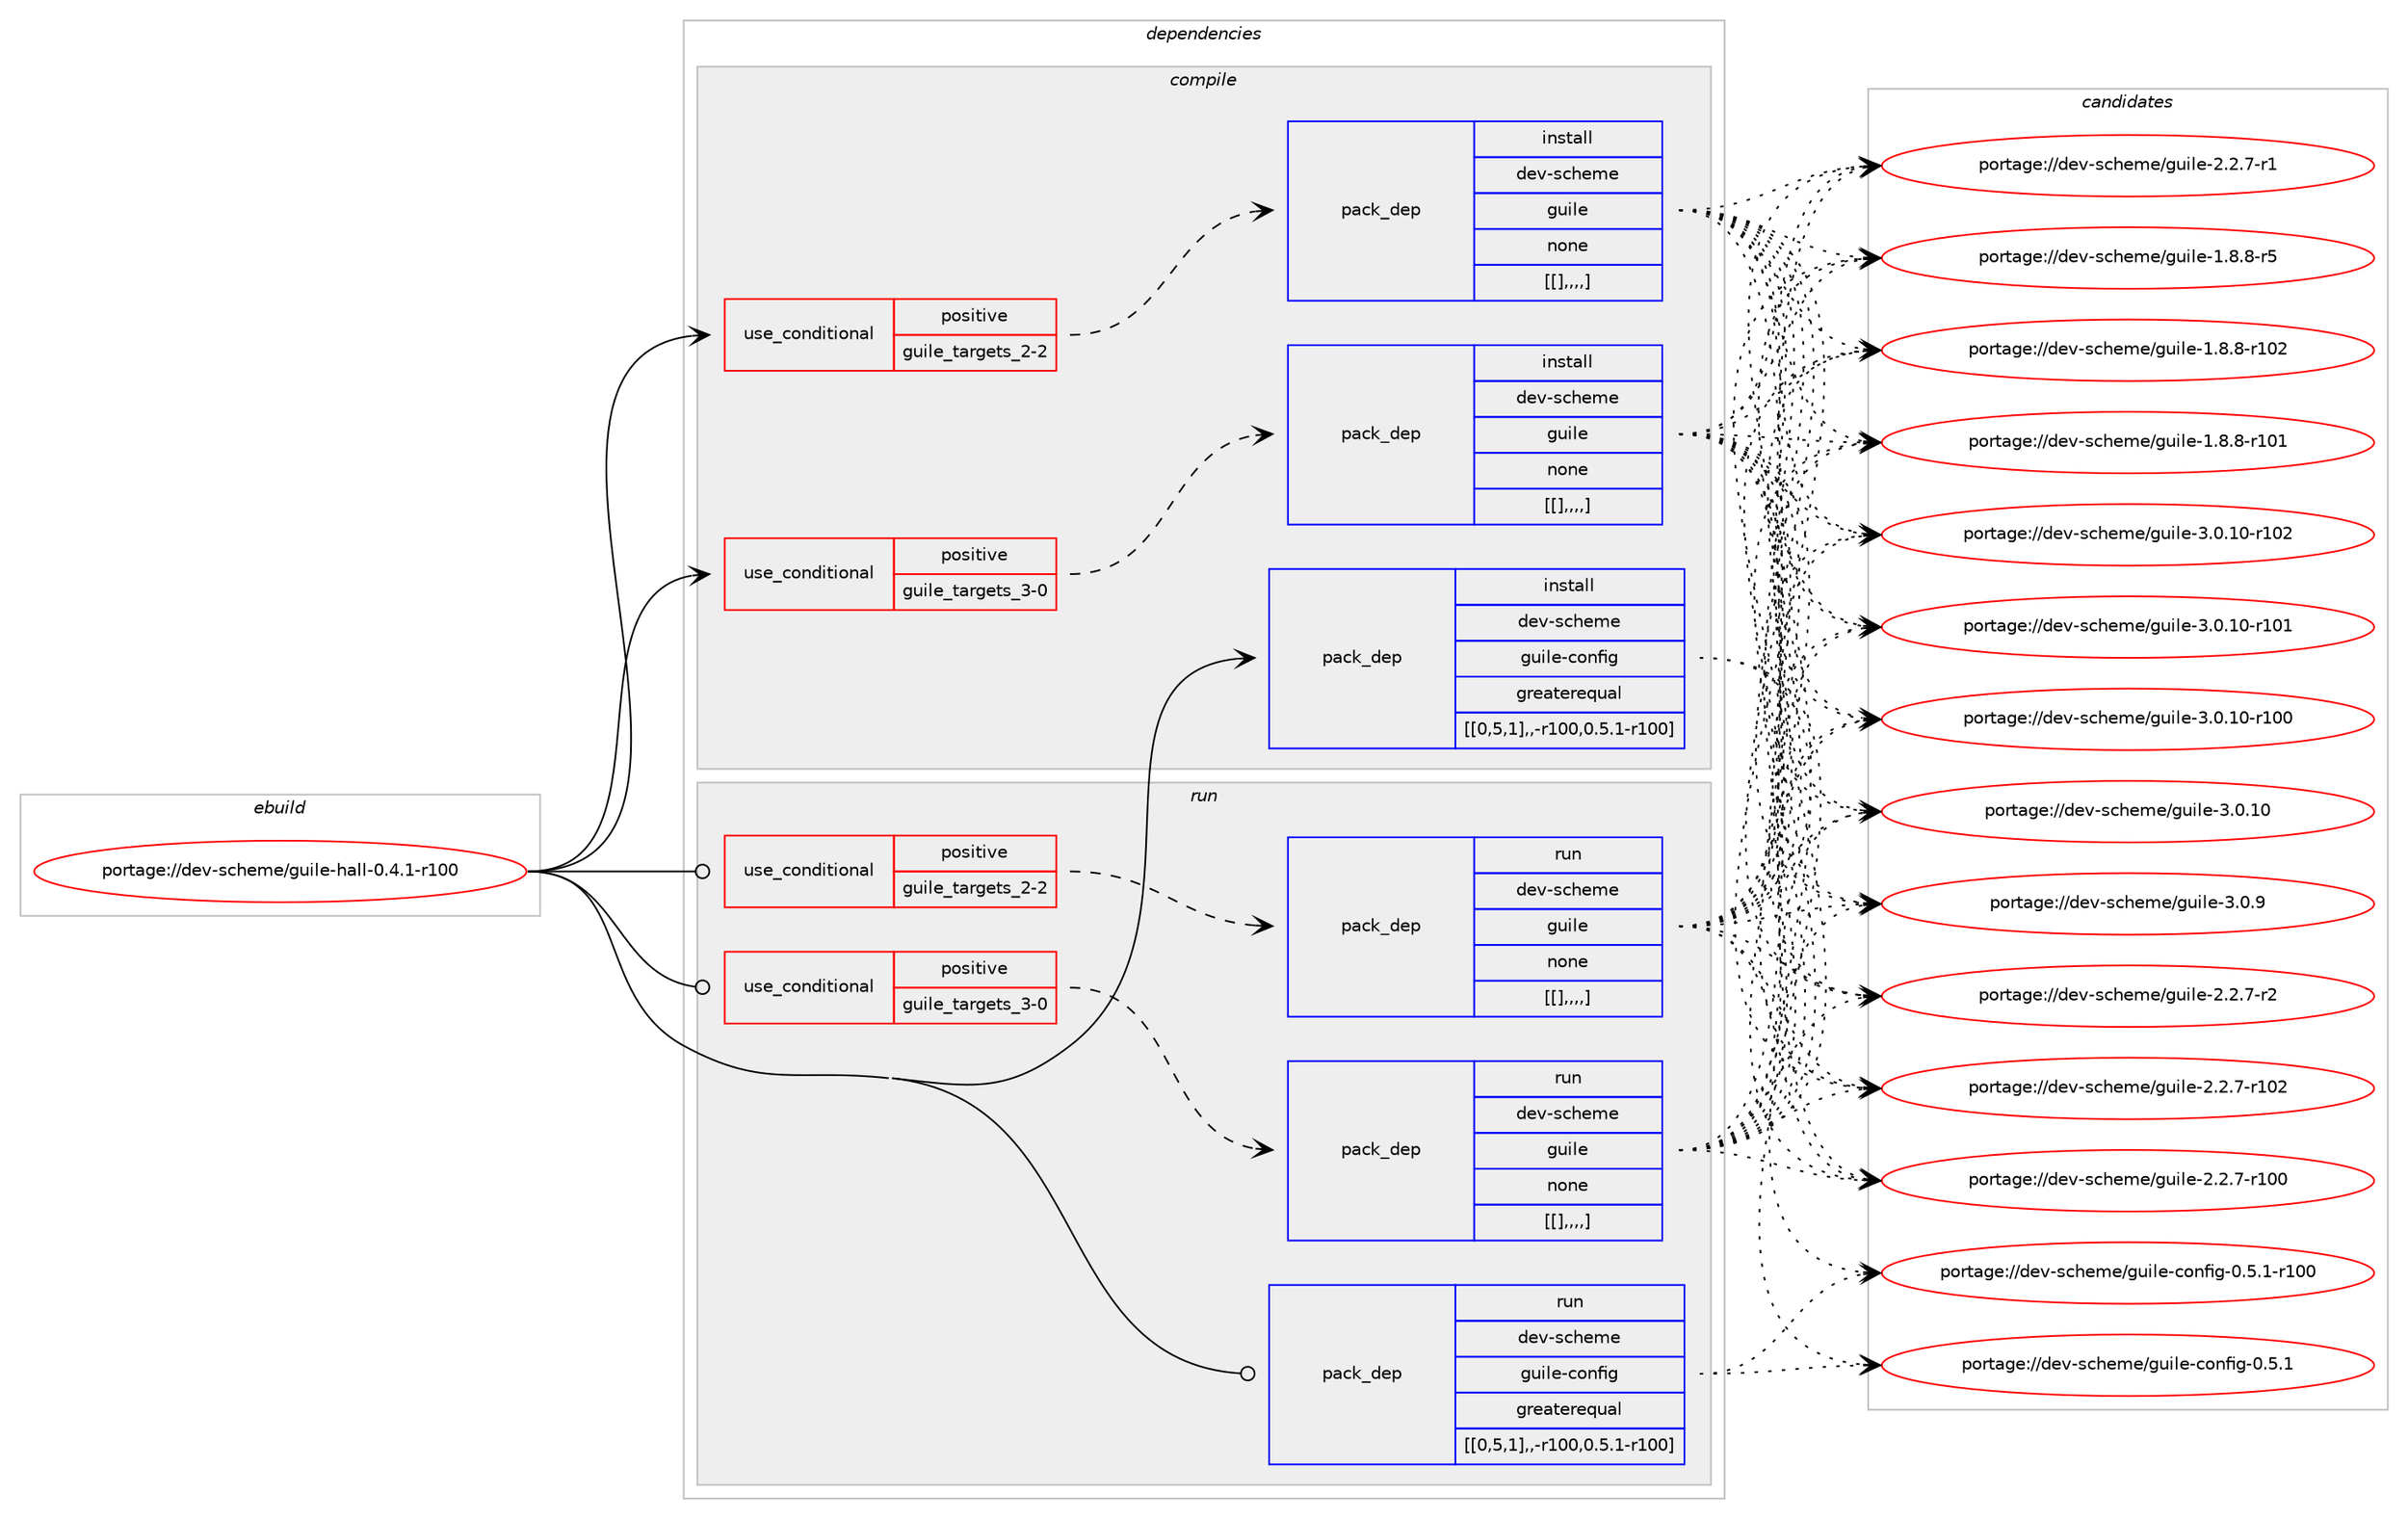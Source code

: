 digraph prolog {

# *************
# Graph options
# *************

newrank=true;
concentrate=true;
compound=true;
graph [rankdir=LR,fontname=Helvetica,fontsize=10,ranksep=1.5];#, ranksep=2.5, nodesep=0.2];
edge  [arrowhead=vee];
node  [fontname=Helvetica,fontsize=10];

# **********
# The ebuild
# **********

subgraph cluster_leftcol {
color=gray;
label=<<i>ebuild</i>>;
id [label="portage://dev-scheme/guile-hall-0.4.1-r100", color=red, width=4, href="../dev-scheme/guile-hall-0.4.1-r100.svg"];
}

# ****************
# The dependencies
# ****************

subgraph cluster_midcol {
color=gray;
label=<<i>dependencies</i>>;
subgraph cluster_compile {
fillcolor="#eeeeee";
style=filled;
label=<<i>compile</i>>;
subgraph cond63751 {
dependency220829 [label=<<TABLE BORDER="0" CELLBORDER="1" CELLSPACING="0" CELLPADDING="4"><TR><TD ROWSPAN="3" CELLPADDING="10">use_conditional</TD></TR><TR><TD>positive</TD></TR><TR><TD>guile_targets_2-2</TD></TR></TABLE>>, shape=none, color=red];
subgraph pack155589 {
dependency220860 [label=<<TABLE BORDER="0" CELLBORDER="1" CELLSPACING="0" CELLPADDING="4" WIDTH="220"><TR><TD ROWSPAN="6" CELLPADDING="30">pack_dep</TD></TR><TR><TD WIDTH="110">install</TD></TR><TR><TD>dev-scheme</TD></TR><TR><TD>guile</TD></TR><TR><TD>none</TD></TR><TR><TD>[[],,,,]</TD></TR></TABLE>>, shape=none, color=blue];
}
dependency220829:e -> dependency220860:w [weight=20,style="dashed",arrowhead="vee"];
}
id:e -> dependency220829:w [weight=20,style="solid",arrowhead="vee"];
subgraph cond63762 {
dependency220863 [label=<<TABLE BORDER="0" CELLBORDER="1" CELLSPACING="0" CELLPADDING="4"><TR><TD ROWSPAN="3" CELLPADDING="10">use_conditional</TD></TR><TR><TD>positive</TD></TR><TR><TD>guile_targets_3-0</TD></TR></TABLE>>, shape=none, color=red];
subgraph pack155630 {
dependency220882 [label=<<TABLE BORDER="0" CELLBORDER="1" CELLSPACING="0" CELLPADDING="4" WIDTH="220"><TR><TD ROWSPAN="6" CELLPADDING="30">pack_dep</TD></TR><TR><TD WIDTH="110">install</TD></TR><TR><TD>dev-scheme</TD></TR><TR><TD>guile</TD></TR><TR><TD>none</TD></TR><TR><TD>[[],,,,]</TD></TR></TABLE>>, shape=none, color=blue];
}
dependency220863:e -> dependency220882:w [weight=20,style="dashed",arrowhead="vee"];
}
id:e -> dependency220863:w [weight=20,style="solid",arrowhead="vee"];
subgraph pack155636 {
dependency220887 [label=<<TABLE BORDER="0" CELLBORDER="1" CELLSPACING="0" CELLPADDING="4" WIDTH="220"><TR><TD ROWSPAN="6" CELLPADDING="30">pack_dep</TD></TR><TR><TD WIDTH="110">install</TD></TR><TR><TD>dev-scheme</TD></TR><TR><TD>guile-config</TD></TR><TR><TD>greaterequal</TD></TR><TR><TD>[[0,5,1],,-r100,0.5.1-r100]</TD></TR></TABLE>>, shape=none, color=blue];
}
id:e -> dependency220887:w [weight=20,style="solid",arrowhead="vee"];
}
subgraph cluster_compileandrun {
fillcolor="#eeeeee";
style=filled;
label=<<i>compile and run</i>>;
}
subgraph cluster_run {
fillcolor="#eeeeee";
style=filled;
label=<<i>run</i>>;
subgraph cond63771 {
dependency220927 [label=<<TABLE BORDER="0" CELLBORDER="1" CELLSPACING="0" CELLPADDING="4"><TR><TD ROWSPAN="3" CELLPADDING="10">use_conditional</TD></TR><TR><TD>positive</TD></TR><TR><TD>guile_targets_2-2</TD></TR></TABLE>>, shape=none, color=red];
subgraph pack155669 {
dependency220929 [label=<<TABLE BORDER="0" CELLBORDER="1" CELLSPACING="0" CELLPADDING="4" WIDTH="220"><TR><TD ROWSPAN="6" CELLPADDING="30">pack_dep</TD></TR><TR><TD WIDTH="110">run</TD></TR><TR><TD>dev-scheme</TD></TR><TR><TD>guile</TD></TR><TR><TD>none</TD></TR><TR><TD>[[],,,,]</TD></TR></TABLE>>, shape=none, color=blue];
}
dependency220927:e -> dependency220929:w [weight=20,style="dashed",arrowhead="vee"];
}
id:e -> dependency220927:w [weight=20,style="solid",arrowhead="odot"];
subgraph cond63773 {
dependency220946 [label=<<TABLE BORDER="0" CELLBORDER="1" CELLSPACING="0" CELLPADDING="4"><TR><TD ROWSPAN="3" CELLPADDING="10">use_conditional</TD></TR><TR><TD>positive</TD></TR><TR><TD>guile_targets_3-0</TD></TR></TABLE>>, shape=none, color=red];
subgraph pack155682 {
dependency220960 [label=<<TABLE BORDER="0" CELLBORDER="1" CELLSPACING="0" CELLPADDING="4" WIDTH="220"><TR><TD ROWSPAN="6" CELLPADDING="30">pack_dep</TD></TR><TR><TD WIDTH="110">run</TD></TR><TR><TD>dev-scheme</TD></TR><TR><TD>guile</TD></TR><TR><TD>none</TD></TR><TR><TD>[[],,,,]</TD></TR></TABLE>>, shape=none, color=blue];
}
dependency220946:e -> dependency220960:w [weight=20,style="dashed",arrowhead="vee"];
}
id:e -> dependency220946:w [weight=20,style="solid",arrowhead="odot"];
subgraph pack155697 {
dependency220986 [label=<<TABLE BORDER="0" CELLBORDER="1" CELLSPACING="0" CELLPADDING="4" WIDTH="220"><TR><TD ROWSPAN="6" CELLPADDING="30">pack_dep</TD></TR><TR><TD WIDTH="110">run</TD></TR><TR><TD>dev-scheme</TD></TR><TR><TD>guile-config</TD></TR><TR><TD>greaterequal</TD></TR><TR><TD>[[0,5,1],,-r100,0.5.1-r100]</TD></TR></TABLE>>, shape=none, color=blue];
}
id:e -> dependency220986:w [weight=20,style="solid",arrowhead="odot"];
}
}

# **************
# The candidates
# **************

subgraph cluster_choices {
rank=same;
color=gray;
label=<<i>candidates</i>>;

subgraph choice155416 {
color=black;
nodesep=1;
choice1001011184511599104101109101471031171051081014551464846494845114494850 [label="portage://dev-scheme/guile-3.0.10-r102", color=red, width=4,href="../dev-scheme/guile-3.0.10-r102.svg"];
choice1001011184511599104101109101471031171051081014551464846494845114494849 [label="portage://dev-scheme/guile-3.0.10-r101", color=red, width=4,href="../dev-scheme/guile-3.0.10-r101.svg"];
choice1001011184511599104101109101471031171051081014551464846494845114494848 [label="portage://dev-scheme/guile-3.0.10-r100", color=red, width=4,href="../dev-scheme/guile-3.0.10-r100.svg"];
choice10010111845115991041011091014710311710510810145514648464948 [label="portage://dev-scheme/guile-3.0.10", color=red, width=4,href="../dev-scheme/guile-3.0.10.svg"];
choice100101118451159910410110910147103117105108101455146484657 [label="portage://dev-scheme/guile-3.0.9", color=red, width=4,href="../dev-scheme/guile-3.0.9.svg"];
choice1001011184511599104101109101471031171051081014550465046554511450 [label="portage://dev-scheme/guile-2.2.7-r2", color=red, width=4,href="../dev-scheme/guile-2.2.7-r2.svg"];
choice10010111845115991041011091014710311710510810145504650465545114494850 [label="portage://dev-scheme/guile-2.2.7-r102", color=red, width=4,href="../dev-scheme/guile-2.2.7-r102.svg"];
choice10010111845115991041011091014710311710510810145504650465545114494848 [label="portage://dev-scheme/guile-2.2.7-r100", color=red, width=4,href="../dev-scheme/guile-2.2.7-r100.svg"];
choice1001011184511599104101109101471031171051081014550465046554511449 [label="portage://dev-scheme/guile-2.2.7-r1", color=red, width=4,href="../dev-scheme/guile-2.2.7-r1.svg"];
choice1001011184511599104101109101471031171051081014549465646564511453 [label="portage://dev-scheme/guile-1.8.8-r5", color=red, width=4,href="../dev-scheme/guile-1.8.8-r5.svg"];
choice10010111845115991041011091014710311710510810145494656465645114494850 [label="portage://dev-scheme/guile-1.8.8-r102", color=red, width=4,href="../dev-scheme/guile-1.8.8-r102.svg"];
choice10010111845115991041011091014710311710510810145494656465645114494849 [label="portage://dev-scheme/guile-1.8.8-r101", color=red, width=4,href="../dev-scheme/guile-1.8.8-r101.svg"];
dependency220860:e -> choice1001011184511599104101109101471031171051081014551464846494845114494850:w [style=dotted,weight="100"];
dependency220860:e -> choice1001011184511599104101109101471031171051081014551464846494845114494849:w [style=dotted,weight="100"];
dependency220860:e -> choice1001011184511599104101109101471031171051081014551464846494845114494848:w [style=dotted,weight="100"];
dependency220860:e -> choice10010111845115991041011091014710311710510810145514648464948:w [style=dotted,weight="100"];
dependency220860:e -> choice100101118451159910410110910147103117105108101455146484657:w [style=dotted,weight="100"];
dependency220860:e -> choice1001011184511599104101109101471031171051081014550465046554511450:w [style=dotted,weight="100"];
dependency220860:e -> choice10010111845115991041011091014710311710510810145504650465545114494850:w [style=dotted,weight="100"];
dependency220860:e -> choice10010111845115991041011091014710311710510810145504650465545114494848:w [style=dotted,weight="100"];
dependency220860:e -> choice1001011184511599104101109101471031171051081014550465046554511449:w [style=dotted,weight="100"];
dependency220860:e -> choice1001011184511599104101109101471031171051081014549465646564511453:w [style=dotted,weight="100"];
dependency220860:e -> choice10010111845115991041011091014710311710510810145494656465645114494850:w [style=dotted,weight="100"];
dependency220860:e -> choice10010111845115991041011091014710311710510810145494656465645114494849:w [style=dotted,weight="100"];
}
subgraph choice155447 {
color=black;
nodesep=1;
choice1001011184511599104101109101471031171051081014551464846494845114494850 [label="portage://dev-scheme/guile-3.0.10-r102", color=red, width=4,href="../dev-scheme/guile-3.0.10-r102.svg"];
choice1001011184511599104101109101471031171051081014551464846494845114494849 [label="portage://dev-scheme/guile-3.0.10-r101", color=red, width=4,href="../dev-scheme/guile-3.0.10-r101.svg"];
choice1001011184511599104101109101471031171051081014551464846494845114494848 [label="portage://dev-scheme/guile-3.0.10-r100", color=red, width=4,href="../dev-scheme/guile-3.0.10-r100.svg"];
choice10010111845115991041011091014710311710510810145514648464948 [label="portage://dev-scheme/guile-3.0.10", color=red, width=4,href="../dev-scheme/guile-3.0.10.svg"];
choice100101118451159910410110910147103117105108101455146484657 [label="portage://dev-scheme/guile-3.0.9", color=red, width=4,href="../dev-scheme/guile-3.0.9.svg"];
choice1001011184511599104101109101471031171051081014550465046554511450 [label="portage://dev-scheme/guile-2.2.7-r2", color=red, width=4,href="../dev-scheme/guile-2.2.7-r2.svg"];
choice10010111845115991041011091014710311710510810145504650465545114494850 [label="portage://dev-scheme/guile-2.2.7-r102", color=red, width=4,href="../dev-scheme/guile-2.2.7-r102.svg"];
choice10010111845115991041011091014710311710510810145504650465545114494848 [label="portage://dev-scheme/guile-2.2.7-r100", color=red, width=4,href="../dev-scheme/guile-2.2.7-r100.svg"];
choice1001011184511599104101109101471031171051081014550465046554511449 [label="portage://dev-scheme/guile-2.2.7-r1", color=red, width=4,href="../dev-scheme/guile-2.2.7-r1.svg"];
choice1001011184511599104101109101471031171051081014549465646564511453 [label="portage://dev-scheme/guile-1.8.8-r5", color=red, width=4,href="../dev-scheme/guile-1.8.8-r5.svg"];
choice10010111845115991041011091014710311710510810145494656465645114494850 [label="portage://dev-scheme/guile-1.8.8-r102", color=red, width=4,href="../dev-scheme/guile-1.8.8-r102.svg"];
choice10010111845115991041011091014710311710510810145494656465645114494849 [label="portage://dev-scheme/guile-1.8.8-r101", color=red, width=4,href="../dev-scheme/guile-1.8.8-r101.svg"];
dependency220882:e -> choice1001011184511599104101109101471031171051081014551464846494845114494850:w [style=dotted,weight="100"];
dependency220882:e -> choice1001011184511599104101109101471031171051081014551464846494845114494849:w [style=dotted,weight="100"];
dependency220882:e -> choice1001011184511599104101109101471031171051081014551464846494845114494848:w [style=dotted,weight="100"];
dependency220882:e -> choice10010111845115991041011091014710311710510810145514648464948:w [style=dotted,weight="100"];
dependency220882:e -> choice100101118451159910410110910147103117105108101455146484657:w [style=dotted,weight="100"];
dependency220882:e -> choice1001011184511599104101109101471031171051081014550465046554511450:w [style=dotted,weight="100"];
dependency220882:e -> choice10010111845115991041011091014710311710510810145504650465545114494850:w [style=dotted,weight="100"];
dependency220882:e -> choice10010111845115991041011091014710311710510810145504650465545114494848:w [style=dotted,weight="100"];
dependency220882:e -> choice1001011184511599104101109101471031171051081014550465046554511449:w [style=dotted,weight="100"];
dependency220882:e -> choice1001011184511599104101109101471031171051081014549465646564511453:w [style=dotted,weight="100"];
dependency220882:e -> choice10010111845115991041011091014710311710510810145494656465645114494850:w [style=dotted,weight="100"];
dependency220882:e -> choice10010111845115991041011091014710311710510810145494656465645114494849:w [style=dotted,weight="100"];
}
subgraph choice155478 {
color=black;
nodesep=1;
choice100101118451159910410110910147103117105108101459911111010210510345484653464945114494848 [label="portage://dev-scheme/guile-config-0.5.1-r100", color=red, width=4,href="../dev-scheme/guile-config-0.5.1-r100.svg"];
choice1001011184511599104101109101471031171051081014599111110102105103454846534649 [label="portage://dev-scheme/guile-config-0.5.1", color=red, width=4,href="../dev-scheme/guile-config-0.5.1.svg"];
dependency220887:e -> choice100101118451159910410110910147103117105108101459911111010210510345484653464945114494848:w [style=dotted,weight="100"];
dependency220887:e -> choice1001011184511599104101109101471031171051081014599111110102105103454846534649:w [style=dotted,weight="100"];
}
subgraph choice155491 {
color=black;
nodesep=1;
choice1001011184511599104101109101471031171051081014551464846494845114494850 [label="portage://dev-scheme/guile-3.0.10-r102", color=red, width=4,href="../dev-scheme/guile-3.0.10-r102.svg"];
choice1001011184511599104101109101471031171051081014551464846494845114494849 [label="portage://dev-scheme/guile-3.0.10-r101", color=red, width=4,href="../dev-scheme/guile-3.0.10-r101.svg"];
choice1001011184511599104101109101471031171051081014551464846494845114494848 [label="portage://dev-scheme/guile-3.0.10-r100", color=red, width=4,href="../dev-scheme/guile-3.0.10-r100.svg"];
choice10010111845115991041011091014710311710510810145514648464948 [label="portage://dev-scheme/guile-3.0.10", color=red, width=4,href="../dev-scheme/guile-3.0.10.svg"];
choice100101118451159910410110910147103117105108101455146484657 [label="portage://dev-scheme/guile-3.0.9", color=red, width=4,href="../dev-scheme/guile-3.0.9.svg"];
choice1001011184511599104101109101471031171051081014550465046554511450 [label="portage://dev-scheme/guile-2.2.7-r2", color=red, width=4,href="../dev-scheme/guile-2.2.7-r2.svg"];
choice10010111845115991041011091014710311710510810145504650465545114494850 [label="portage://dev-scheme/guile-2.2.7-r102", color=red, width=4,href="../dev-scheme/guile-2.2.7-r102.svg"];
choice10010111845115991041011091014710311710510810145504650465545114494848 [label="portage://dev-scheme/guile-2.2.7-r100", color=red, width=4,href="../dev-scheme/guile-2.2.7-r100.svg"];
choice1001011184511599104101109101471031171051081014550465046554511449 [label="portage://dev-scheme/guile-2.2.7-r1", color=red, width=4,href="../dev-scheme/guile-2.2.7-r1.svg"];
choice1001011184511599104101109101471031171051081014549465646564511453 [label="portage://dev-scheme/guile-1.8.8-r5", color=red, width=4,href="../dev-scheme/guile-1.8.8-r5.svg"];
choice10010111845115991041011091014710311710510810145494656465645114494850 [label="portage://dev-scheme/guile-1.8.8-r102", color=red, width=4,href="../dev-scheme/guile-1.8.8-r102.svg"];
choice10010111845115991041011091014710311710510810145494656465645114494849 [label="portage://dev-scheme/guile-1.8.8-r101", color=red, width=4,href="../dev-scheme/guile-1.8.8-r101.svg"];
dependency220929:e -> choice1001011184511599104101109101471031171051081014551464846494845114494850:w [style=dotted,weight="100"];
dependency220929:e -> choice1001011184511599104101109101471031171051081014551464846494845114494849:w [style=dotted,weight="100"];
dependency220929:e -> choice1001011184511599104101109101471031171051081014551464846494845114494848:w [style=dotted,weight="100"];
dependency220929:e -> choice10010111845115991041011091014710311710510810145514648464948:w [style=dotted,weight="100"];
dependency220929:e -> choice100101118451159910410110910147103117105108101455146484657:w [style=dotted,weight="100"];
dependency220929:e -> choice1001011184511599104101109101471031171051081014550465046554511450:w [style=dotted,weight="100"];
dependency220929:e -> choice10010111845115991041011091014710311710510810145504650465545114494850:w [style=dotted,weight="100"];
dependency220929:e -> choice10010111845115991041011091014710311710510810145504650465545114494848:w [style=dotted,weight="100"];
dependency220929:e -> choice1001011184511599104101109101471031171051081014550465046554511449:w [style=dotted,weight="100"];
dependency220929:e -> choice1001011184511599104101109101471031171051081014549465646564511453:w [style=dotted,weight="100"];
dependency220929:e -> choice10010111845115991041011091014710311710510810145494656465645114494850:w [style=dotted,weight="100"];
dependency220929:e -> choice10010111845115991041011091014710311710510810145494656465645114494849:w [style=dotted,weight="100"];
}
subgraph choice155531 {
color=black;
nodesep=1;
choice1001011184511599104101109101471031171051081014551464846494845114494850 [label="portage://dev-scheme/guile-3.0.10-r102", color=red, width=4,href="../dev-scheme/guile-3.0.10-r102.svg"];
choice1001011184511599104101109101471031171051081014551464846494845114494849 [label="portage://dev-scheme/guile-3.0.10-r101", color=red, width=4,href="../dev-scheme/guile-3.0.10-r101.svg"];
choice1001011184511599104101109101471031171051081014551464846494845114494848 [label="portage://dev-scheme/guile-3.0.10-r100", color=red, width=4,href="../dev-scheme/guile-3.0.10-r100.svg"];
choice10010111845115991041011091014710311710510810145514648464948 [label="portage://dev-scheme/guile-3.0.10", color=red, width=4,href="../dev-scheme/guile-3.0.10.svg"];
choice100101118451159910410110910147103117105108101455146484657 [label="portage://dev-scheme/guile-3.0.9", color=red, width=4,href="../dev-scheme/guile-3.0.9.svg"];
choice1001011184511599104101109101471031171051081014550465046554511450 [label="portage://dev-scheme/guile-2.2.7-r2", color=red, width=4,href="../dev-scheme/guile-2.2.7-r2.svg"];
choice10010111845115991041011091014710311710510810145504650465545114494850 [label="portage://dev-scheme/guile-2.2.7-r102", color=red, width=4,href="../dev-scheme/guile-2.2.7-r102.svg"];
choice10010111845115991041011091014710311710510810145504650465545114494848 [label="portage://dev-scheme/guile-2.2.7-r100", color=red, width=4,href="../dev-scheme/guile-2.2.7-r100.svg"];
choice1001011184511599104101109101471031171051081014550465046554511449 [label="portage://dev-scheme/guile-2.2.7-r1", color=red, width=4,href="../dev-scheme/guile-2.2.7-r1.svg"];
choice1001011184511599104101109101471031171051081014549465646564511453 [label="portage://dev-scheme/guile-1.8.8-r5", color=red, width=4,href="../dev-scheme/guile-1.8.8-r5.svg"];
choice10010111845115991041011091014710311710510810145494656465645114494850 [label="portage://dev-scheme/guile-1.8.8-r102", color=red, width=4,href="../dev-scheme/guile-1.8.8-r102.svg"];
choice10010111845115991041011091014710311710510810145494656465645114494849 [label="portage://dev-scheme/guile-1.8.8-r101", color=red, width=4,href="../dev-scheme/guile-1.8.8-r101.svg"];
dependency220960:e -> choice1001011184511599104101109101471031171051081014551464846494845114494850:w [style=dotted,weight="100"];
dependency220960:e -> choice1001011184511599104101109101471031171051081014551464846494845114494849:w [style=dotted,weight="100"];
dependency220960:e -> choice1001011184511599104101109101471031171051081014551464846494845114494848:w [style=dotted,weight="100"];
dependency220960:e -> choice10010111845115991041011091014710311710510810145514648464948:w [style=dotted,weight="100"];
dependency220960:e -> choice100101118451159910410110910147103117105108101455146484657:w [style=dotted,weight="100"];
dependency220960:e -> choice1001011184511599104101109101471031171051081014550465046554511450:w [style=dotted,weight="100"];
dependency220960:e -> choice10010111845115991041011091014710311710510810145504650465545114494850:w [style=dotted,weight="100"];
dependency220960:e -> choice10010111845115991041011091014710311710510810145504650465545114494848:w [style=dotted,weight="100"];
dependency220960:e -> choice1001011184511599104101109101471031171051081014550465046554511449:w [style=dotted,weight="100"];
dependency220960:e -> choice1001011184511599104101109101471031171051081014549465646564511453:w [style=dotted,weight="100"];
dependency220960:e -> choice10010111845115991041011091014710311710510810145494656465645114494850:w [style=dotted,weight="100"];
dependency220960:e -> choice10010111845115991041011091014710311710510810145494656465645114494849:w [style=dotted,weight="100"];
}
subgraph choice155599 {
color=black;
nodesep=1;
choice100101118451159910410110910147103117105108101459911111010210510345484653464945114494848 [label="portage://dev-scheme/guile-config-0.5.1-r100", color=red, width=4,href="../dev-scheme/guile-config-0.5.1-r100.svg"];
choice1001011184511599104101109101471031171051081014599111110102105103454846534649 [label="portage://dev-scheme/guile-config-0.5.1", color=red, width=4,href="../dev-scheme/guile-config-0.5.1.svg"];
dependency220986:e -> choice100101118451159910410110910147103117105108101459911111010210510345484653464945114494848:w [style=dotted,weight="100"];
dependency220986:e -> choice1001011184511599104101109101471031171051081014599111110102105103454846534649:w [style=dotted,weight="100"];
}
}

}
